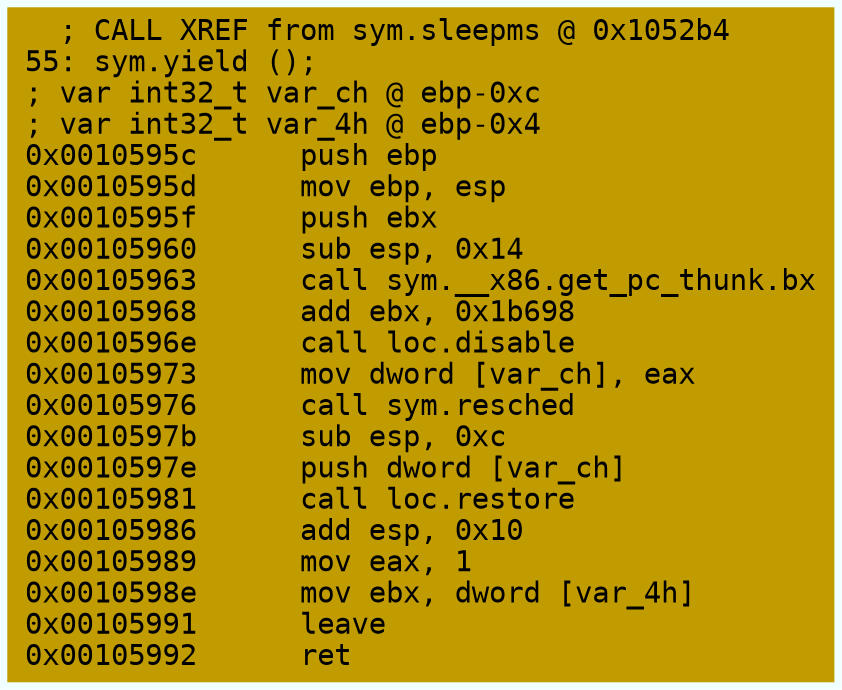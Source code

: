 digraph code {
	graph [bgcolor=azure fontsize=8 fontname="Courier" splines="ortho"];
	node [fillcolor=gray style=filled shape=box];
	edge [arrowhead="normal"];
	"0x0010595c" [URL="sym.yield/0x0010595c", fillcolor="#c19c00",color="#c19c00", fontname="Courier",label="  ; CALL XREF from sym.sleepms @ 0x1052b4\l55: sym.yield ();\l; var int32_t var_ch @ ebp-0xc\l; var int32_t var_4h @ ebp-0x4\l0x0010595c      push ebp\l0x0010595d      mov ebp, esp\l0x0010595f      push ebx\l0x00105960      sub esp, 0x14\l0x00105963      call sym.__x86.get_pc_thunk.bx\l0x00105968      add ebx, 0x1b698\l0x0010596e      call loc.disable\l0x00105973      mov dword [var_ch], eax\l0x00105976      call sym.resched\l0x0010597b      sub esp, 0xc\l0x0010597e      push dword [var_ch]\l0x00105981      call loc.restore\l0x00105986      add esp, 0x10\l0x00105989      mov eax, 1\l0x0010598e      mov ebx, dword [var_4h]\l0x00105991      leave\l0x00105992      ret\l"]
}
